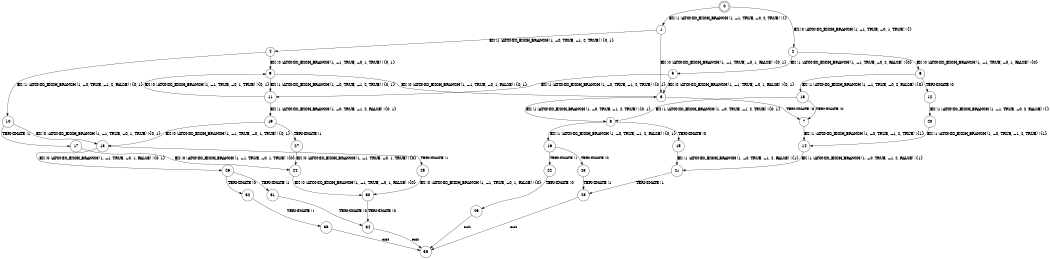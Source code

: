 digraph BCG {
size = "7, 10.5";
center = TRUE;
node [shape = circle];
0 [peripheries = 2];
0 -> 1 [label = "EX !1 !ATOMIC_EXCH_BRANCH (1, +1, TRUE, +0, 2, TRUE) !{}"];
0 -> 2 [label = "EX !0 !ATOMIC_EXCH_BRANCH (1, +1, TRUE, +0, 1, TRUE) !{}"];
1 -> 3 [label = "EX !0 !ATOMIC_EXCH_BRANCH (1, +1, TRUE, +0, 1, FALSE) !{0, 1}"];
1 -> 4 [label = "EX !1 !ATOMIC_EXCH_BRANCH (1, +0, TRUE, +1, 2, TRUE) !{0, 1}"];
2 -> 5 [label = "EX !1 !ATOMIC_EXCH_BRANCH (1, +1, TRUE, +0, 2, FALSE) !{0}"];
2 -> 6 [label = "EX !0 !ATOMIC_EXCH_BRANCH (1, +1, TRUE, +0, 1, FALSE) !{0}"];
3 -> 7 [label = "TERMINATE !0"];
3 -> 8 [label = "EX !1 !ATOMIC_EXCH_BRANCH (1, +0, TRUE, +1, 2, TRUE) !{0, 1}"];
4 -> 9 [label = "EX !0 !ATOMIC_EXCH_BRANCH (1, +1, TRUE, +0, 1, TRUE) !{0, 1}"];
4 -> 10 [label = "EX !1 !ATOMIC_EXCH_BRANCH (1, +0, TRUE, +1, 2, FALSE) !{0, 1}"];
5 -> 11 [label = "EX !1 !ATOMIC_EXCH_BRANCH (1, +0, TRUE, +1, 2, TRUE) !{0, 1}"];
5 -> 3 [label = "EX !0 !ATOMIC_EXCH_BRANCH (1, +1, TRUE, +0, 1, FALSE) !{0, 1}"];
6 -> 12 [label = "TERMINATE !0"];
6 -> 13 [label = "EX !1 !ATOMIC_EXCH_BRANCH (1, +1, TRUE, +0, 2, FALSE) !{0}"];
7 -> 14 [label = "EX !1 !ATOMIC_EXCH_BRANCH (1, +0, TRUE, +1, 2, TRUE) !{1}"];
8 -> 15 [label = "TERMINATE !0"];
8 -> 16 [label = "EX !1 !ATOMIC_EXCH_BRANCH (1, +0, TRUE, +1, 2, FALSE) !{0, 1}"];
9 -> 11 [label = "EX !1 !ATOMIC_EXCH_BRANCH (1, +0, TRUE, +1, 2, TRUE) !{0, 1}"];
9 -> 3 [label = "EX !0 !ATOMIC_EXCH_BRANCH (1, +1, TRUE, +0, 1, FALSE) !{0, 1}"];
10 -> 17 [label = "TERMINATE !1"];
10 -> 18 [label = "EX !0 !ATOMIC_EXCH_BRANCH (1, +1, TRUE, +0, 1, TRUE) !{0, 1}"];
11 -> 19 [label = "EX !1 !ATOMIC_EXCH_BRANCH (1, +0, TRUE, +1, 2, FALSE) !{0, 1}"];
11 -> 9 [label = "EX !0 !ATOMIC_EXCH_BRANCH (1, +1, TRUE, +0, 1, TRUE) !{0, 1}"];
12 -> 20 [label = "EX !1 !ATOMIC_EXCH_BRANCH (1, +1, TRUE, +0, 2, FALSE) !{}"];
13 -> 7 [label = "TERMINATE !0"];
13 -> 8 [label = "EX !1 !ATOMIC_EXCH_BRANCH (1, +0, TRUE, +1, 2, TRUE) !{0, 1}"];
14 -> 21 [label = "EX !1 !ATOMIC_EXCH_BRANCH (1, +0, TRUE, +1, 2, FALSE) !{1}"];
15 -> 21 [label = "EX !1 !ATOMIC_EXCH_BRANCH (1, +0, TRUE, +1, 2, FALSE) !{1}"];
16 -> 22 [label = "TERMINATE !1"];
16 -> 23 [label = "TERMINATE !0"];
17 -> 24 [label = "EX !0 !ATOMIC_EXCH_BRANCH (1, +1, TRUE, +0, 1, TRUE) !{0}"];
18 -> 25 [label = "TERMINATE !1"];
18 -> 26 [label = "EX !0 !ATOMIC_EXCH_BRANCH (1, +1, TRUE, +0, 1, FALSE) !{0, 1}"];
19 -> 27 [label = "TERMINATE !1"];
19 -> 18 [label = "EX !0 !ATOMIC_EXCH_BRANCH (1, +1, TRUE, +0, 1, TRUE) !{0, 1}"];
20 -> 14 [label = "EX !1 !ATOMIC_EXCH_BRANCH (1, +0, TRUE, +1, 2, TRUE) !{1}"];
21 -> 28 [label = "TERMINATE !1"];
22 -> 29 [label = "TERMINATE !0"];
23 -> 28 [label = "TERMINATE !1"];
24 -> 30 [label = "EX !0 !ATOMIC_EXCH_BRANCH (1, +1, TRUE, +0, 1, FALSE) !{0}"];
25 -> 30 [label = "EX !0 !ATOMIC_EXCH_BRANCH (1, +1, TRUE, +0, 1, FALSE) !{0}"];
26 -> 31 [label = "TERMINATE !1"];
26 -> 32 [label = "TERMINATE !0"];
27 -> 24 [label = "EX !0 !ATOMIC_EXCH_BRANCH (1, +1, TRUE, +0, 1, TRUE) !{0}"];
28 -> 33 [label = "exit"];
29 -> 33 [label = "exit"];
30 -> 34 [label = "TERMINATE !0"];
31 -> 34 [label = "TERMINATE !0"];
32 -> 35 [label = "TERMINATE !1"];
34 -> 33 [label = "exit"];
35 -> 33 [label = "exit"];
}
